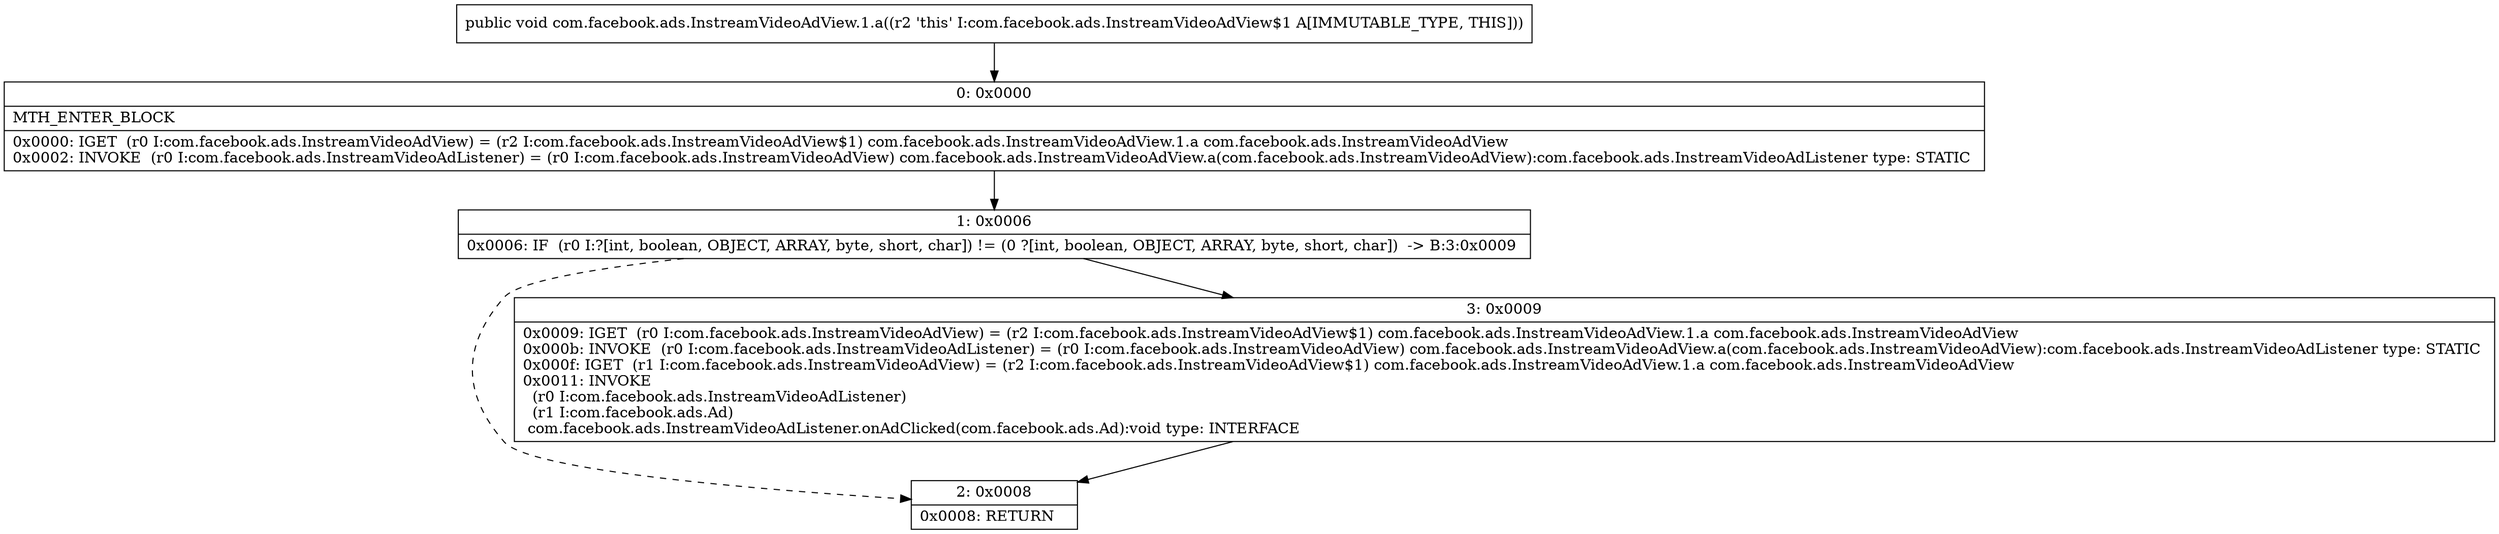 digraph "CFG forcom.facebook.ads.InstreamVideoAdView.1.a()V" {
Node_0 [shape=record,label="{0\:\ 0x0000|MTH_ENTER_BLOCK\l|0x0000: IGET  (r0 I:com.facebook.ads.InstreamVideoAdView) = (r2 I:com.facebook.ads.InstreamVideoAdView$1) com.facebook.ads.InstreamVideoAdView.1.a com.facebook.ads.InstreamVideoAdView \l0x0002: INVOKE  (r0 I:com.facebook.ads.InstreamVideoAdListener) = (r0 I:com.facebook.ads.InstreamVideoAdView) com.facebook.ads.InstreamVideoAdView.a(com.facebook.ads.InstreamVideoAdView):com.facebook.ads.InstreamVideoAdListener type: STATIC \l}"];
Node_1 [shape=record,label="{1\:\ 0x0006|0x0006: IF  (r0 I:?[int, boolean, OBJECT, ARRAY, byte, short, char]) != (0 ?[int, boolean, OBJECT, ARRAY, byte, short, char])  \-\> B:3:0x0009 \l}"];
Node_2 [shape=record,label="{2\:\ 0x0008|0x0008: RETURN   \l}"];
Node_3 [shape=record,label="{3\:\ 0x0009|0x0009: IGET  (r0 I:com.facebook.ads.InstreamVideoAdView) = (r2 I:com.facebook.ads.InstreamVideoAdView$1) com.facebook.ads.InstreamVideoAdView.1.a com.facebook.ads.InstreamVideoAdView \l0x000b: INVOKE  (r0 I:com.facebook.ads.InstreamVideoAdListener) = (r0 I:com.facebook.ads.InstreamVideoAdView) com.facebook.ads.InstreamVideoAdView.a(com.facebook.ads.InstreamVideoAdView):com.facebook.ads.InstreamVideoAdListener type: STATIC \l0x000f: IGET  (r1 I:com.facebook.ads.InstreamVideoAdView) = (r2 I:com.facebook.ads.InstreamVideoAdView$1) com.facebook.ads.InstreamVideoAdView.1.a com.facebook.ads.InstreamVideoAdView \l0x0011: INVOKE  \l  (r0 I:com.facebook.ads.InstreamVideoAdListener)\l  (r1 I:com.facebook.ads.Ad)\l com.facebook.ads.InstreamVideoAdListener.onAdClicked(com.facebook.ads.Ad):void type: INTERFACE \l}"];
MethodNode[shape=record,label="{public void com.facebook.ads.InstreamVideoAdView.1.a((r2 'this' I:com.facebook.ads.InstreamVideoAdView$1 A[IMMUTABLE_TYPE, THIS])) }"];
MethodNode -> Node_0;
Node_0 -> Node_1;
Node_1 -> Node_2[style=dashed];
Node_1 -> Node_3;
Node_3 -> Node_2;
}

